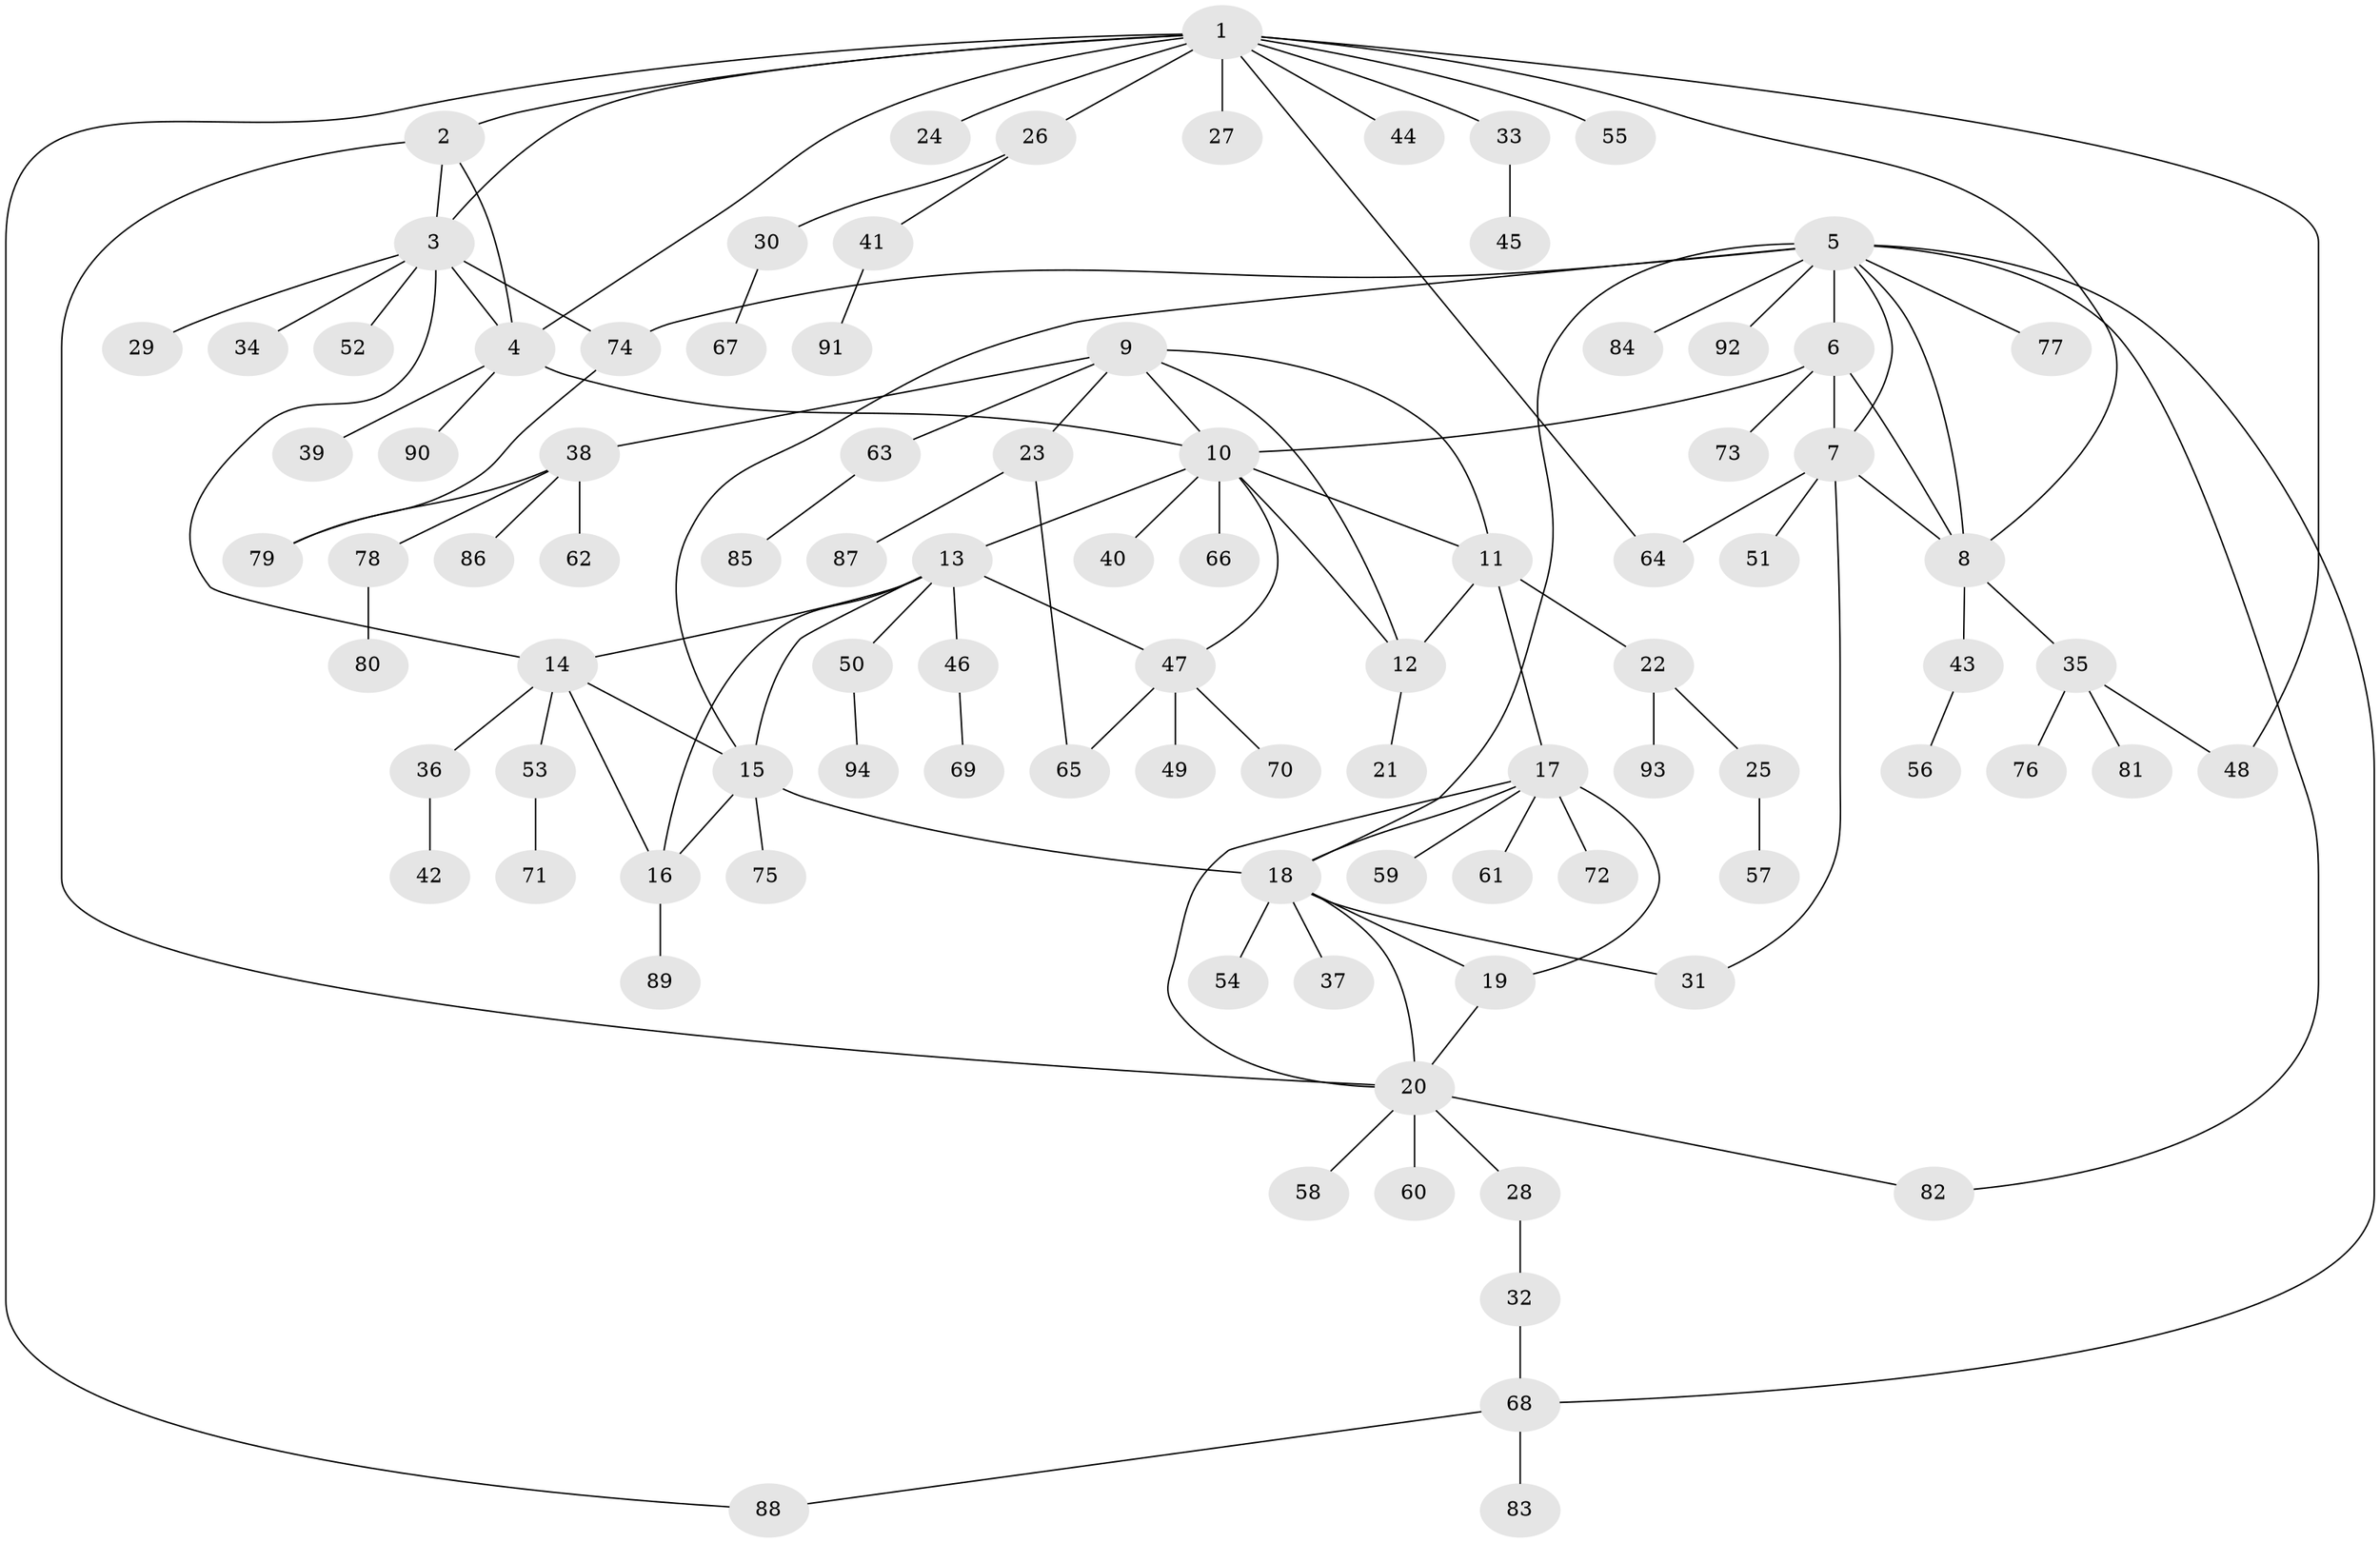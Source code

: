 // Generated by graph-tools (version 1.1) at 2025/11/02/27/25 16:11:35]
// undirected, 94 vertices, 124 edges
graph export_dot {
graph [start="1"]
  node [color=gray90,style=filled];
  1;
  2;
  3;
  4;
  5;
  6;
  7;
  8;
  9;
  10;
  11;
  12;
  13;
  14;
  15;
  16;
  17;
  18;
  19;
  20;
  21;
  22;
  23;
  24;
  25;
  26;
  27;
  28;
  29;
  30;
  31;
  32;
  33;
  34;
  35;
  36;
  37;
  38;
  39;
  40;
  41;
  42;
  43;
  44;
  45;
  46;
  47;
  48;
  49;
  50;
  51;
  52;
  53;
  54;
  55;
  56;
  57;
  58;
  59;
  60;
  61;
  62;
  63;
  64;
  65;
  66;
  67;
  68;
  69;
  70;
  71;
  72;
  73;
  74;
  75;
  76;
  77;
  78;
  79;
  80;
  81;
  82;
  83;
  84;
  85;
  86;
  87;
  88;
  89;
  90;
  91;
  92;
  93;
  94;
  1 -- 2;
  1 -- 3;
  1 -- 4;
  1 -- 8;
  1 -- 24;
  1 -- 26;
  1 -- 27;
  1 -- 33;
  1 -- 44;
  1 -- 48;
  1 -- 55;
  1 -- 64;
  1 -- 88;
  2 -- 3;
  2 -- 4;
  2 -- 20;
  3 -- 4;
  3 -- 14;
  3 -- 29;
  3 -- 34;
  3 -- 52;
  3 -- 74;
  4 -- 10;
  4 -- 39;
  4 -- 90;
  5 -- 6;
  5 -- 7;
  5 -- 8;
  5 -- 15;
  5 -- 18;
  5 -- 68;
  5 -- 74;
  5 -- 77;
  5 -- 82;
  5 -- 84;
  5 -- 92;
  6 -- 7;
  6 -- 8;
  6 -- 10;
  6 -- 73;
  7 -- 8;
  7 -- 31;
  7 -- 51;
  7 -- 64;
  8 -- 35;
  8 -- 43;
  9 -- 10;
  9 -- 11;
  9 -- 12;
  9 -- 23;
  9 -- 38;
  9 -- 63;
  10 -- 11;
  10 -- 12;
  10 -- 13;
  10 -- 40;
  10 -- 47;
  10 -- 66;
  11 -- 12;
  11 -- 17;
  11 -- 22;
  12 -- 21;
  13 -- 14;
  13 -- 15;
  13 -- 16;
  13 -- 46;
  13 -- 47;
  13 -- 50;
  14 -- 15;
  14 -- 16;
  14 -- 36;
  14 -- 53;
  15 -- 16;
  15 -- 18;
  15 -- 75;
  16 -- 89;
  17 -- 18;
  17 -- 19;
  17 -- 20;
  17 -- 59;
  17 -- 61;
  17 -- 72;
  18 -- 19;
  18 -- 20;
  18 -- 31;
  18 -- 37;
  18 -- 54;
  19 -- 20;
  20 -- 28;
  20 -- 58;
  20 -- 60;
  20 -- 82;
  22 -- 25;
  22 -- 93;
  23 -- 65;
  23 -- 87;
  25 -- 57;
  26 -- 30;
  26 -- 41;
  28 -- 32;
  30 -- 67;
  32 -- 68;
  33 -- 45;
  35 -- 48;
  35 -- 76;
  35 -- 81;
  36 -- 42;
  38 -- 62;
  38 -- 78;
  38 -- 79;
  38 -- 86;
  41 -- 91;
  43 -- 56;
  46 -- 69;
  47 -- 49;
  47 -- 65;
  47 -- 70;
  50 -- 94;
  53 -- 71;
  63 -- 85;
  68 -- 83;
  68 -- 88;
  74 -- 79;
  78 -- 80;
}
